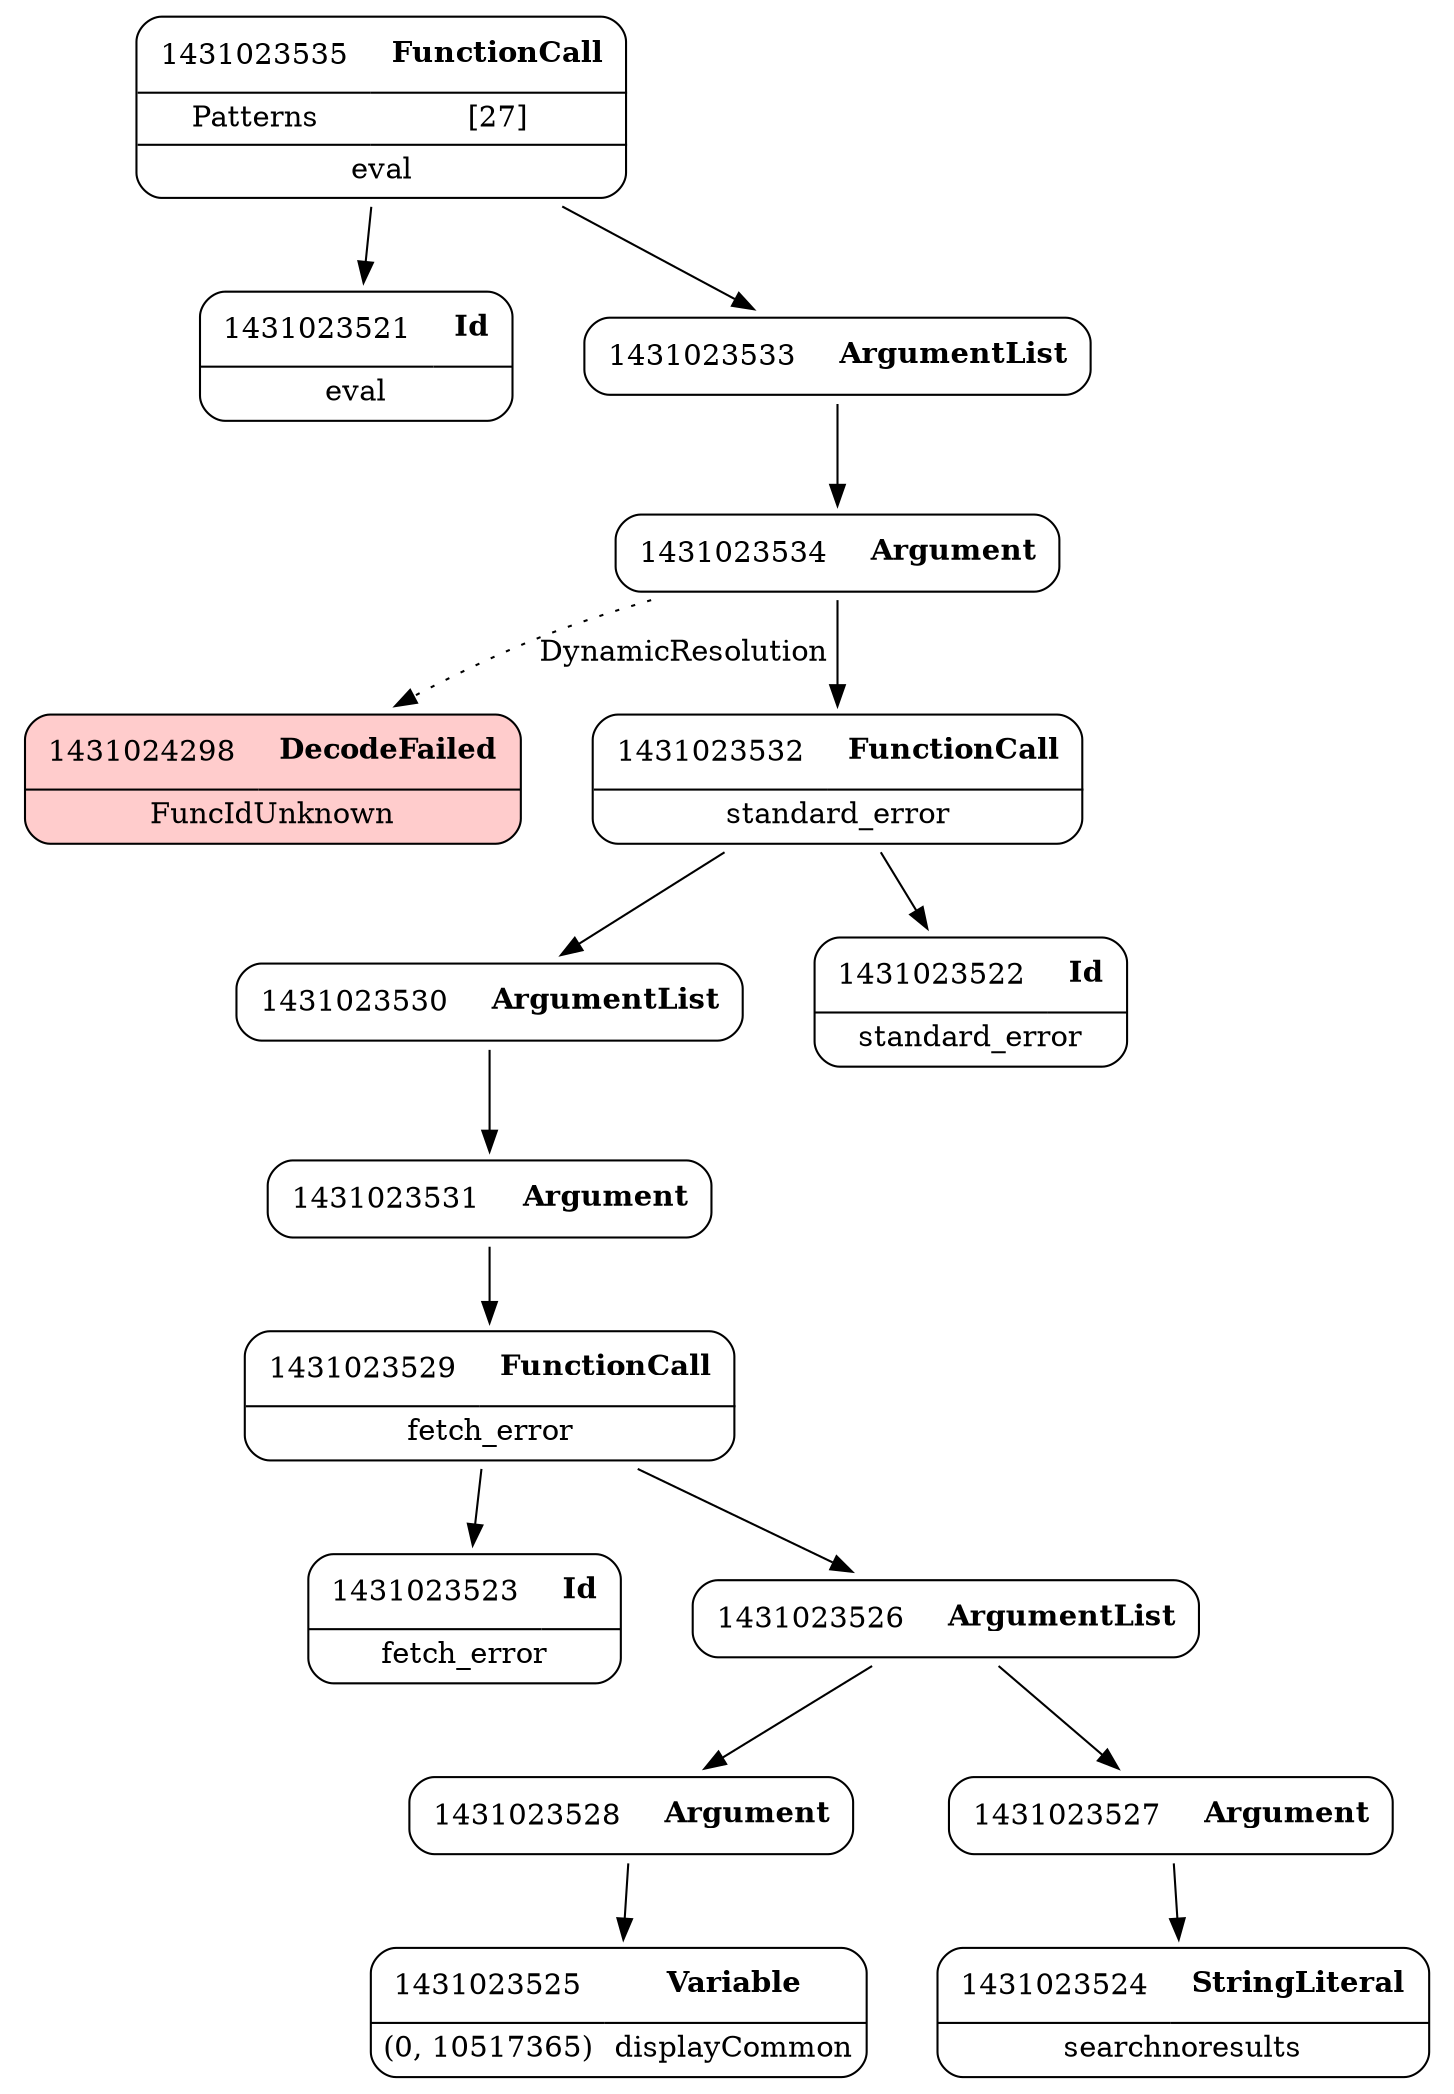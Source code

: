 digraph ast {
node [shape=none];
1431023531 [label=<<TABLE border='1' cellspacing='0' cellpadding='10' style='rounded' ><TR><TD border='0'>1431023531</TD><TD border='0'><B>Argument</B></TD></TR></TABLE>>];
1431023531 -> 1431023529 [weight=2];
1431023530 [label=<<TABLE border='1' cellspacing='0' cellpadding='10' style='rounded' ><TR><TD border='0'>1431023530</TD><TD border='0'><B>ArgumentList</B></TD></TR></TABLE>>];
1431023530 -> 1431023531 [weight=2];
1431024298 [label=<<TABLE border='1' cellspacing='0' cellpadding='10' style='rounded' bgcolor='#FFCCCC' ><TR><TD border='0'>1431024298</TD><TD border='0'><B>DecodeFailed</B></TD></TR><HR/><TR><TD border='0' cellpadding='5' colspan='2'>FuncIdUnknown</TD></TR></TABLE>>];
1431023529 [label=<<TABLE border='1' cellspacing='0' cellpadding='10' style='rounded' ><TR><TD border='0'>1431023529</TD><TD border='0'><B>FunctionCall</B></TD></TR><HR/><TR><TD border='0' cellpadding='5' colspan='2'>fetch_error</TD></TR></TABLE>>];
1431023529 -> 1431023523 [weight=2];
1431023529 -> 1431023526 [weight=2];
1431023528 [label=<<TABLE border='1' cellspacing='0' cellpadding='10' style='rounded' ><TR><TD border='0'>1431023528</TD><TD border='0'><B>Argument</B></TD></TR></TABLE>>];
1431023528 -> 1431023525 [weight=2];
1431023535 [label=<<TABLE border='1' cellspacing='0' cellpadding='10' style='rounded' ><TR><TD border='0'>1431023535</TD><TD border='0'><B>FunctionCall</B></TD></TR><HR/><TR><TD border='0' cellpadding='5'>Patterns</TD><TD border='0' cellpadding='5'>[27]</TD></TR><HR/><TR><TD border='0' cellpadding='5' colspan='2'>eval</TD></TR></TABLE>>];
1431023535 -> 1431023521 [weight=2];
1431023535 -> 1431023533 [weight=2];
1431023534 [label=<<TABLE border='1' cellspacing='0' cellpadding='10' style='rounded' ><TR><TD border='0'>1431023534</TD><TD border='0'><B>Argument</B></TD></TR></TABLE>>];
1431023534 -> 1431023532 [weight=2];
1431023534 -> 1431024298 [style=dotted,label=DynamicResolution];
1431023533 [label=<<TABLE border='1' cellspacing='0' cellpadding='10' style='rounded' ><TR><TD border='0'>1431023533</TD><TD border='0'><B>ArgumentList</B></TD></TR></TABLE>>];
1431023533 -> 1431023534 [weight=2];
1431023532 [label=<<TABLE border='1' cellspacing='0' cellpadding='10' style='rounded' ><TR><TD border='0'>1431023532</TD><TD border='0'><B>FunctionCall</B></TD></TR><HR/><TR><TD border='0' cellpadding='5' colspan='2'>standard_error</TD></TR></TABLE>>];
1431023532 -> 1431023522 [weight=2];
1431023532 -> 1431023530 [weight=2];
1431023523 [label=<<TABLE border='1' cellspacing='0' cellpadding='10' style='rounded' ><TR><TD border='0'>1431023523</TD><TD border='0'><B>Id</B></TD></TR><HR/><TR><TD border='0' cellpadding='5' colspan='2'>fetch_error</TD></TR></TABLE>>];
1431023522 [label=<<TABLE border='1' cellspacing='0' cellpadding='10' style='rounded' ><TR><TD border='0'>1431023522</TD><TD border='0'><B>Id</B></TD></TR><HR/><TR><TD border='0' cellpadding='5' colspan='2'>standard_error</TD></TR></TABLE>>];
1431023521 [label=<<TABLE border='1' cellspacing='0' cellpadding='10' style='rounded' ><TR><TD border='0'>1431023521</TD><TD border='0'><B>Id</B></TD></TR><HR/><TR><TD border='0' cellpadding='5' colspan='2'>eval</TD></TR></TABLE>>];
1431023527 [label=<<TABLE border='1' cellspacing='0' cellpadding='10' style='rounded' ><TR><TD border='0'>1431023527</TD><TD border='0'><B>Argument</B></TD></TR></TABLE>>];
1431023527 -> 1431023524 [weight=2];
1431023526 [label=<<TABLE border='1' cellspacing='0' cellpadding='10' style='rounded' ><TR><TD border='0'>1431023526</TD><TD border='0'><B>ArgumentList</B></TD></TR></TABLE>>];
1431023526 -> 1431023527 [weight=2];
1431023526 -> 1431023528 [weight=2];
1431023525 [label=<<TABLE border='1' cellspacing='0' cellpadding='10' style='rounded' ><TR><TD border='0'>1431023525</TD><TD border='0'><B>Variable</B></TD></TR><HR/><TR><TD border='0' cellpadding='5'>(0, 10517365)</TD><TD border='0' cellpadding='5'>displayCommon</TD></TR></TABLE>>];
1431023524 [label=<<TABLE border='1' cellspacing='0' cellpadding='10' style='rounded' ><TR><TD border='0'>1431023524</TD><TD border='0'><B>StringLiteral</B></TD></TR><HR/><TR><TD border='0' cellpadding='5' colspan='2'>searchnoresults</TD></TR></TABLE>>];
}
